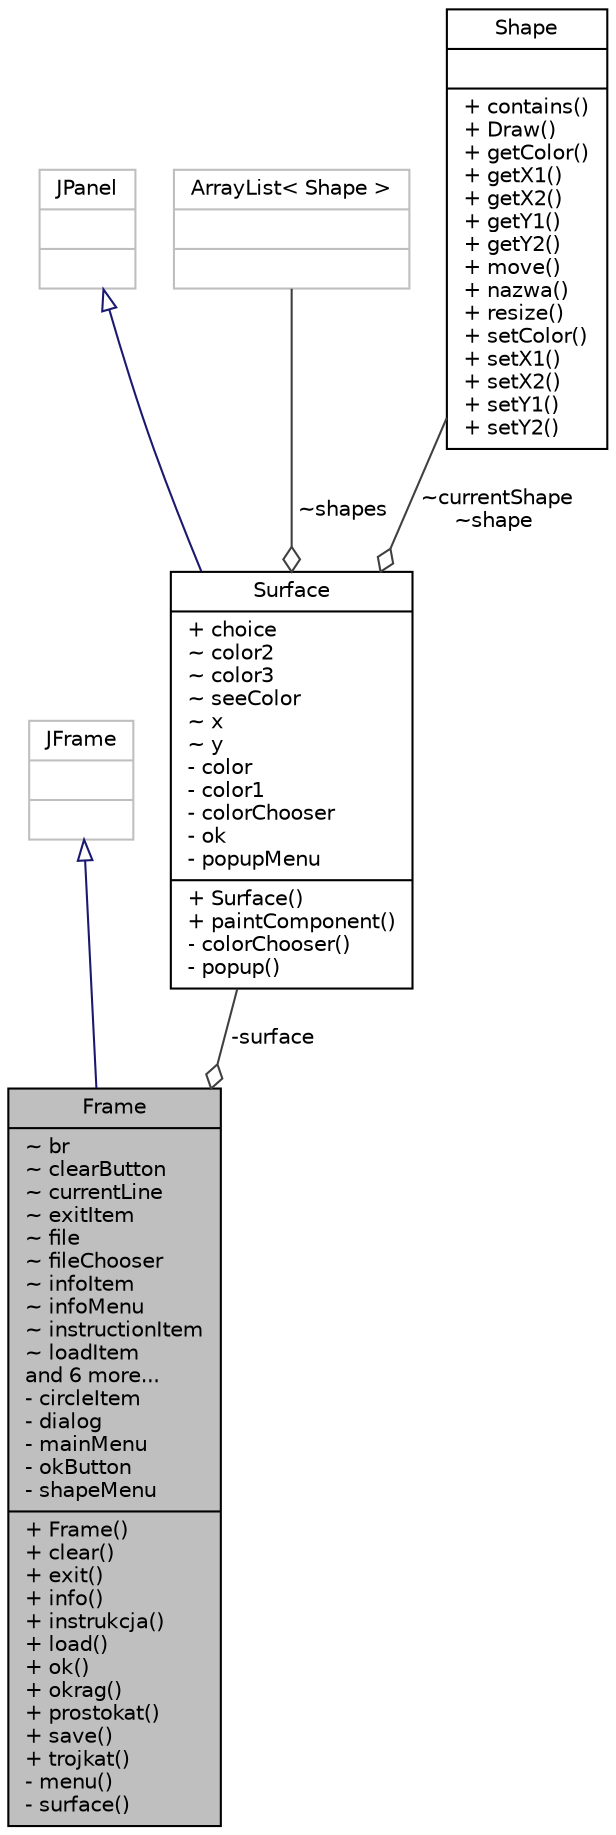 digraph "Frame"
{
 // LATEX_PDF_SIZE
  edge [fontname="Helvetica",fontsize="10",labelfontname="Helvetica",labelfontsize="10"];
  node [fontname="Helvetica",fontsize="10",shape=record];
  Node1 [label="{Frame\n|~ br\l~ clearButton\l~ currentLine\l~ exitItem\l~ file\l~ fileChooser\l~ infoItem\l~ infoMenu\l~ instructionItem\l~ loadItem\land 6 more...\l- circleItem\l- dialog\l- mainMenu\l- okButton\l- shapeMenu\l|+ Frame()\l+ clear()\l+ exit()\l+ info()\l+ instrukcja()\l+ load()\l+ ok()\l+ okrag()\l+ prostokat()\l+ save()\l+ trojkat()\l- menu()\l- surface()\l}",height=0.2,width=0.4,color="black", fillcolor="grey75", style="filled", fontcolor="black",tooltip=" "];
  Node2 -> Node1 [dir="back",color="midnightblue",fontsize="10",style="solid",arrowtail="onormal",fontname="Helvetica"];
  Node2 [label="{JFrame\n||}",height=0.2,width=0.4,color="grey75", fillcolor="white", style="filled",tooltip=" "];
  Node3 -> Node1 [color="grey25",fontsize="10",style="solid",label=" -surface" ,arrowhead="odiamond",fontname="Helvetica"];
  Node3 [label="{Surface\n|+ choice\l~ color2\l~ color3\l~ seeColor\l~ x\l~ y\l- color\l- color1\l- colorChooser\l- ok\l- popupMenu\l|+ Surface()\l+ paintComponent()\l- colorChooser()\l- popup()\l}",height=0.2,width=0.4,color="black", fillcolor="white", style="filled",URL="$classSurface.html",tooltip=" "];
  Node4 -> Node3 [dir="back",color="midnightblue",fontsize="10",style="solid",arrowtail="onormal",fontname="Helvetica"];
  Node4 [label="{JPanel\n||}",height=0.2,width=0.4,color="grey75", fillcolor="white", style="filled",tooltip=" "];
  Node5 -> Node3 [color="grey25",fontsize="10",style="solid",label=" ~shapes" ,arrowhead="odiamond",fontname="Helvetica"];
  Node5 [label="{ArrayList\< Shape \>\n||}",height=0.2,width=0.4,color="grey75", fillcolor="white", style="filled",tooltip=" "];
  Node6 -> Node3 [color="grey25",fontsize="10",style="solid",label=" ~currentShape\n~shape" ,arrowhead="odiamond",fontname="Helvetica"];
  Node6 [label="{Shape\n||+ contains()\l+ Draw()\l+ getColor()\l+ getX1()\l+ getX2()\l+ getY1()\l+ getY2()\l+ move()\l+ nazwa()\l+ resize()\l+ setColor()\l+ setX1()\l+ setX2()\l+ setY1()\l+ setY2()\l}",height=0.2,width=0.4,color="black", fillcolor="white", style="filled",URL="$interfaceShape.html",tooltip=" "];
}
